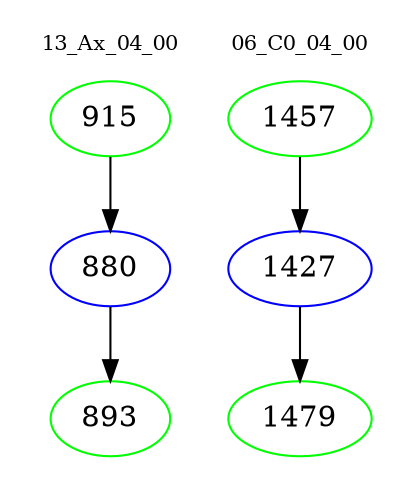 digraph{
subgraph cluster_0 {
color = white
label = "13_Ax_04_00";
fontsize=10;
T0_915 [label="915", color="green"]
T0_915 -> T0_880 [color="black"]
T0_880 [label="880", color="blue"]
T0_880 -> T0_893 [color="black"]
T0_893 [label="893", color="green"]
}
subgraph cluster_1 {
color = white
label = "06_C0_04_00";
fontsize=10;
T1_1457 [label="1457", color="green"]
T1_1457 -> T1_1427 [color="black"]
T1_1427 [label="1427", color="blue"]
T1_1427 -> T1_1479 [color="black"]
T1_1479 [label="1479", color="green"]
}
}
